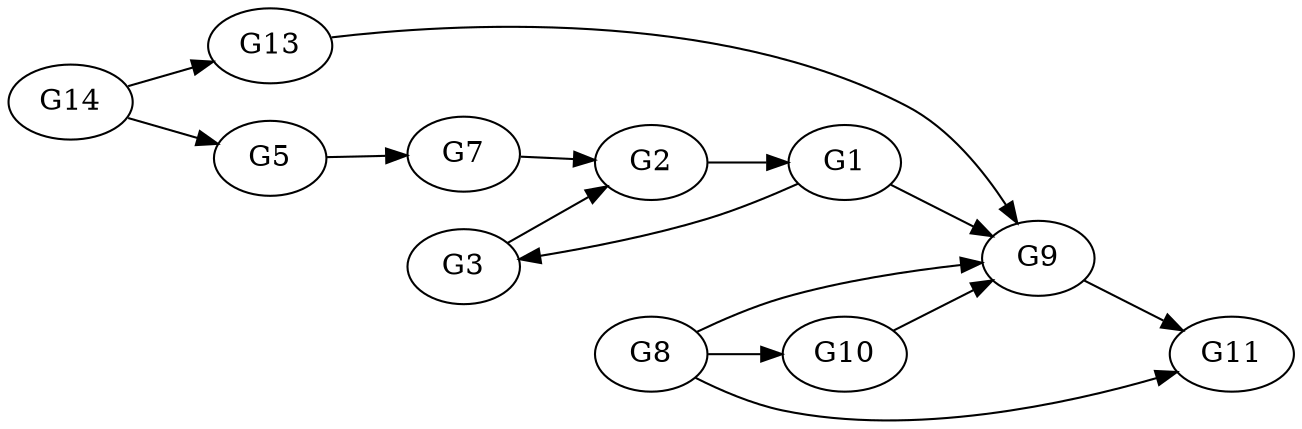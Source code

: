 digraph "Example-addEdges" {
	rankdir=LR;
	"G3";
	"G14";
	"G2";
	"G13";
	"G1";
	"G11";
	"G10";
	"G9";
	"G8";
	"G7";
	"G5";
	"G8" -> "G9";
	"G14" -> "G5";
	"G9" -> "G11";
	"G1" -> "G9";
	"G7" -> "G2";
	"G1" -> "G3";
	"G8" -> "G11";
	"G10" -> "G9";
	"G2" -> "G1";
	"G8" -> "G10";
	"G13" -> "G9";
	"G5" -> "G7";
	"G3" -> "G2";
	"G14" -> "G13";
}